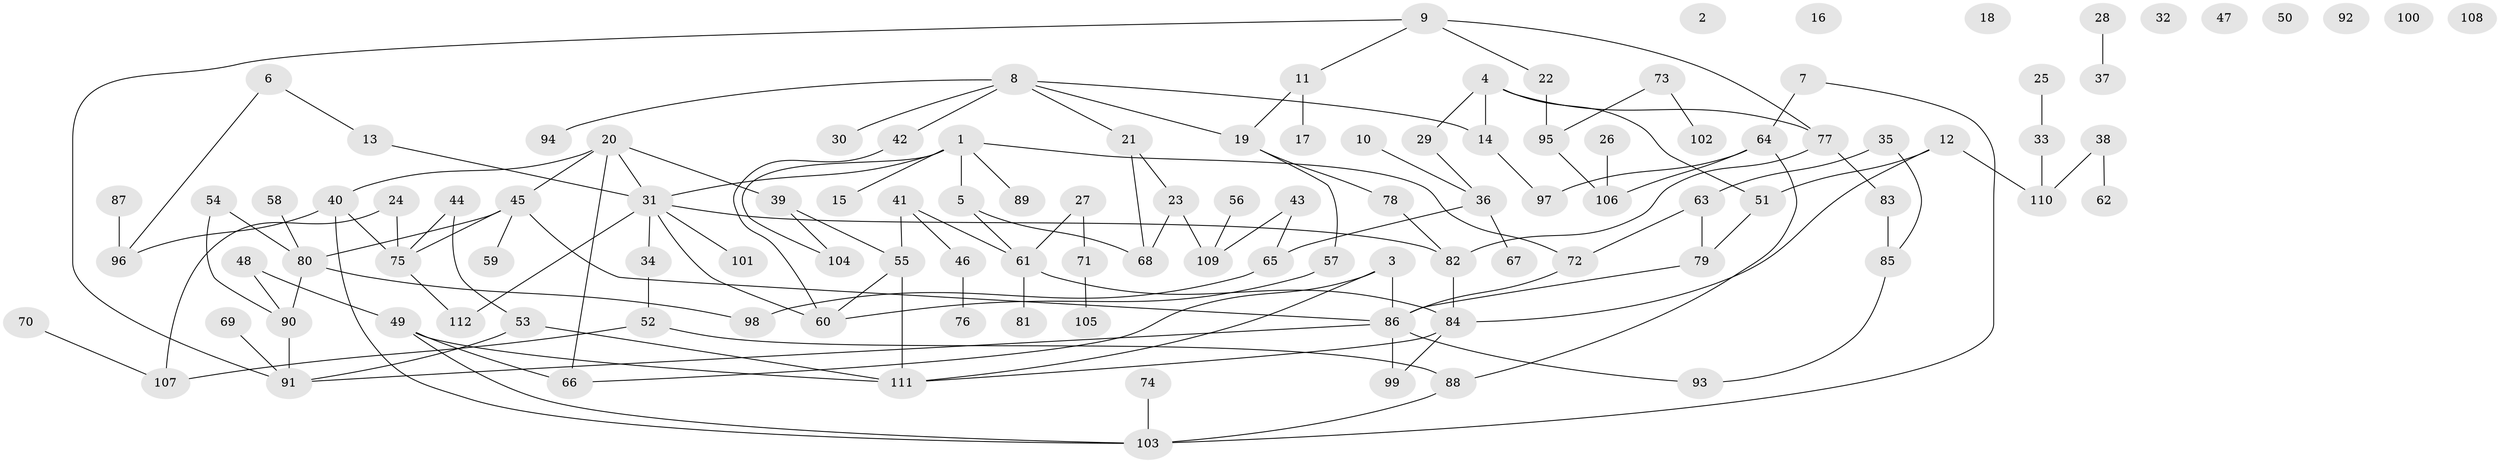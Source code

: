 // coarse degree distribution, {7: 0.02531645569620253, 0: 0.11392405063291139, 6: 0.0379746835443038, 5: 0.0759493670886076, 3: 0.20253164556962025, 2: 0.1518987341772152, 1: 0.25316455696202533, 4: 0.11392405063291139, 8: 0.012658227848101266, 10: 0.012658227848101266}
// Generated by graph-tools (version 1.1) at 2025/41/03/06/25 10:41:19]
// undirected, 112 vertices, 139 edges
graph export_dot {
graph [start="1"]
  node [color=gray90,style=filled];
  1;
  2;
  3;
  4;
  5;
  6;
  7;
  8;
  9;
  10;
  11;
  12;
  13;
  14;
  15;
  16;
  17;
  18;
  19;
  20;
  21;
  22;
  23;
  24;
  25;
  26;
  27;
  28;
  29;
  30;
  31;
  32;
  33;
  34;
  35;
  36;
  37;
  38;
  39;
  40;
  41;
  42;
  43;
  44;
  45;
  46;
  47;
  48;
  49;
  50;
  51;
  52;
  53;
  54;
  55;
  56;
  57;
  58;
  59;
  60;
  61;
  62;
  63;
  64;
  65;
  66;
  67;
  68;
  69;
  70;
  71;
  72;
  73;
  74;
  75;
  76;
  77;
  78;
  79;
  80;
  81;
  82;
  83;
  84;
  85;
  86;
  87;
  88;
  89;
  90;
  91;
  92;
  93;
  94;
  95;
  96;
  97;
  98;
  99;
  100;
  101;
  102;
  103;
  104;
  105;
  106;
  107;
  108;
  109;
  110;
  111;
  112;
  1 -- 5;
  1 -- 15;
  1 -- 31;
  1 -- 72;
  1 -- 89;
  1 -- 104;
  3 -- 66;
  3 -- 86;
  3 -- 111;
  4 -- 14;
  4 -- 29;
  4 -- 51;
  4 -- 77;
  5 -- 61;
  5 -- 68;
  6 -- 13;
  6 -- 96;
  7 -- 64;
  7 -- 103;
  8 -- 14;
  8 -- 19;
  8 -- 21;
  8 -- 30;
  8 -- 42;
  8 -- 94;
  9 -- 11;
  9 -- 22;
  9 -- 77;
  9 -- 91;
  10 -- 36;
  11 -- 17;
  11 -- 19;
  12 -- 51;
  12 -- 84;
  12 -- 110;
  13 -- 31;
  14 -- 97;
  19 -- 57;
  19 -- 78;
  20 -- 31;
  20 -- 39;
  20 -- 40;
  20 -- 45;
  20 -- 66;
  21 -- 23;
  21 -- 68;
  22 -- 95;
  23 -- 68;
  23 -- 109;
  24 -- 75;
  24 -- 107;
  25 -- 33;
  26 -- 106;
  27 -- 61;
  27 -- 71;
  28 -- 37;
  29 -- 36;
  31 -- 34;
  31 -- 60;
  31 -- 82;
  31 -- 101;
  31 -- 112;
  33 -- 110;
  34 -- 52;
  35 -- 63;
  35 -- 85;
  36 -- 65;
  36 -- 67;
  38 -- 62;
  38 -- 110;
  39 -- 55;
  39 -- 104;
  40 -- 75;
  40 -- 96;
  40 -- 103;
  41 -- 46;
  41 -- 55;
  41 -- 61;
  42 -- 60;
  43 -- 65;
  43 -- 109;
  44 -- 53;
  44 -- 75;
  45 -- 59;
  45 -- 75;
  45 -- 80;
  45 -- 86;
  46 -- 76;
  48 -- 49;
  48 -- 90;
  49 -- 66;
  49 -- 103;
  49 -- 111;
  51 -- 79;
  52 -- 88;
  52 -- 107;
  53 -- 91;
  53 -- 111;
  54 -- 80;
  54 -- 90;
  55 -- 60;
  55 -- 111;
  56 -- 109;
  57 -- 60;
  58 -- 80;
  61 -- 81;
  61 -- 84;
  63 -- 72;
  63 -- 79;
  64 -- 88;
  64 -- 97;
  64 -- 106;
  65 -- 98;
  69 -- 91;
  70 -- 107;
  71 -- 105;
  72 -- 86;
  73 -- 95;
  73 -- 102;
  74 -- 103;
  75 -- 112;
  77 -- 82;
  77 -- 83;
  78 -- 82;
  79 -- 86;
  80 -- 90;
  80 -- 98;
  82 -- 84;
  83 -- 85;
  84 -- 99;
  84 -- 111;
  85 -- 93;
  86 -- 91;
  86 -- 93;
  86 -- 99;
  87 -- 96;
  88 -- 103;
  90 -- 91;
  95 -- 106;
}
